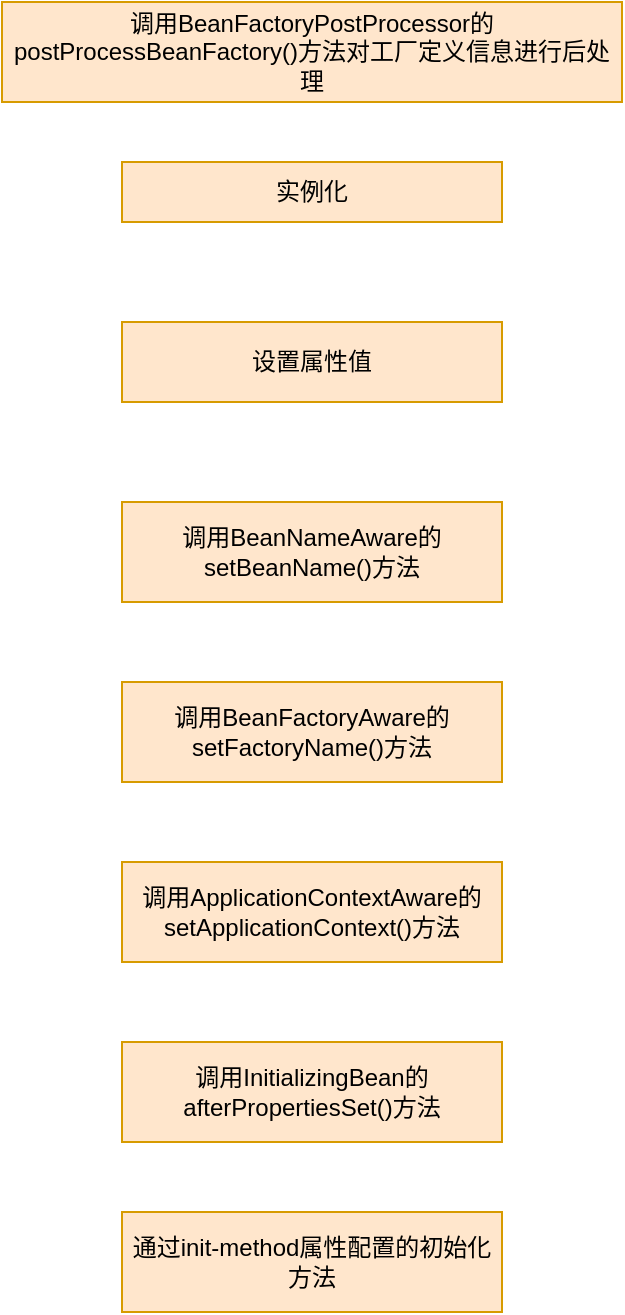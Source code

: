 <mxfile version="11.1.4" type="github"><diagram id="JbOjtoHrq_SKnQ8XOAl8" name="Page-1"><mxGraphModel dx="1144" dy="762" grid="1" gridSize="10" guides="1" tooltips="1" connect="1" arrows="1" fold="1" page="1" pageScale="1" pageWidth="827" pageHeight="1169" math="0" shadow="0"><root><mxCell id="0"/><mxCell id="1" parent="0"/><mxCell id="EwgisWxn2xEu9bD1KxXT-1" value="实例化" style="rounded=0;whiteSpace=wrap;html=1;fillColor=#ffe6cc;strokeColor=#d79b00;" vertex="1" parent="1"><mxGeometry x="280" y="140" width="190" height="30" as="geometry"/></mxCell><mxCell id="EwgisWxn2xEu9bD1KxXT-2" value="设置属性值" style="rounded=0;whiteSpace=wrap;html=1;fillColor=#ffe6cc;strokeColor=#d79b00;" vertex="1" parent="1"><mxGeometry x="280" y="220" width="190" height="40" as="geometry"/></mxCell><mxCell id="EwgisWxn2xEu9bD1KxXT-3" value="调用BeanNameAware的setBeanName()方法" style="rounded=0;whiteSpace=wrap;html=1;fillColor=#ffe6cc;strokeColor=#d79b00;" vertex="1" parent="1"><mxGeometry x="280" y="310" width="190" height="50" as="geometry"/></mxCell><mxCell id="EwgisWxn2xEu9bD1KxXT-4" value="调用BeanFactoryAware的setFactoryName()方法" style="rounded=0;whiteSpace=wrap;html=1;fillColor=#ffe6cc;strokeColor=#d79b00;" vertex="1" parent="1"><mxGeometry x="280" y="400" width="190" height="50" as="geometry"/></mxCell><mxCell id="EwgisWxn2xEu9bD1KxXT-5" value="调用InitializingBean的afterPropertiesSet()方法" style="rounded=0;whiteSpace=wrap;html=1;fillColor=#ffe6cc;strokeColor=#d79b00;" vertex="1" parent="1"><mxGeometry x="280" y="580" width="190" height="50" as="geometry"/></mxCell><mxCell id="EwgisWxn2xEu9bD1KxXT-6" value="通过init-method属性配置的初始化方法" style="rounded=0;whiteSpace=wrap;html=1;fillColor=#ffe6cc;strokeColor=#d79b00;" vertex="1" parent="1"><mxGeometry x="280" y="665" width="190" height="50" as="geometry"/></mxCell><mxCell id="EwgisWxn2xEu9bD1KxXT-7" value="调用ApplicationContextAware的setApplicationContext()方法" style="rounded=0;whiteSpace=wrap;html=1;fillColor=#ffe6cc;strokeColor=#d79b00;" vertex="1" parent="1"><mxGeometry x="280" y="490" width="190" height="50" as="geometry"/></mxCell><mxCell id="EwgisWxn2xEu9bD1KxXT-8" value="调用BeanFactoryPostProcessor的postProcessBeanFactory()方法对工厂定义信息进行后处理" style="rounded=0;whiteSpace=wrap;html=1;fillColor=#ffe6cc;strokeColor=#d79b00;" vertex="1" parent="1"><mxGeometry x="220" y="60" width="310" height="50" as="geometry"/></mxCell></root></mxGraphModel></diagram></mxfile>